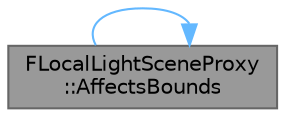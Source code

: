 digraph "FLocalLightSceneProxy::AffectsBounds"
{
 // INTERACTIVE_SVG=YES
 // LATEX_PDF_SIZE
  bgcolor="transparent";
  edge [fontname=Helvetica,fontsize=10,labelfontname=Helvetica,labelfontsize=10];
  node [fontname=Helvetica,fontsize=10,shape=box,height=0.2,width=0.4];
  rankdir="LR";
  Node1 [id="Node000001",label="FLocalLightSceneProxy\l::AffectsBounds",height=0.2,width=0.4,color="gray40", fillcolor="grey60", style="filled", fontcolor="black",tooltip="Tests whether the light affects the given bounding volume."];
  Node1 -> Node1 [id="edge1_Node000001_Node000001",color="steelblue1",style="solid",tooltip=" "];
}
